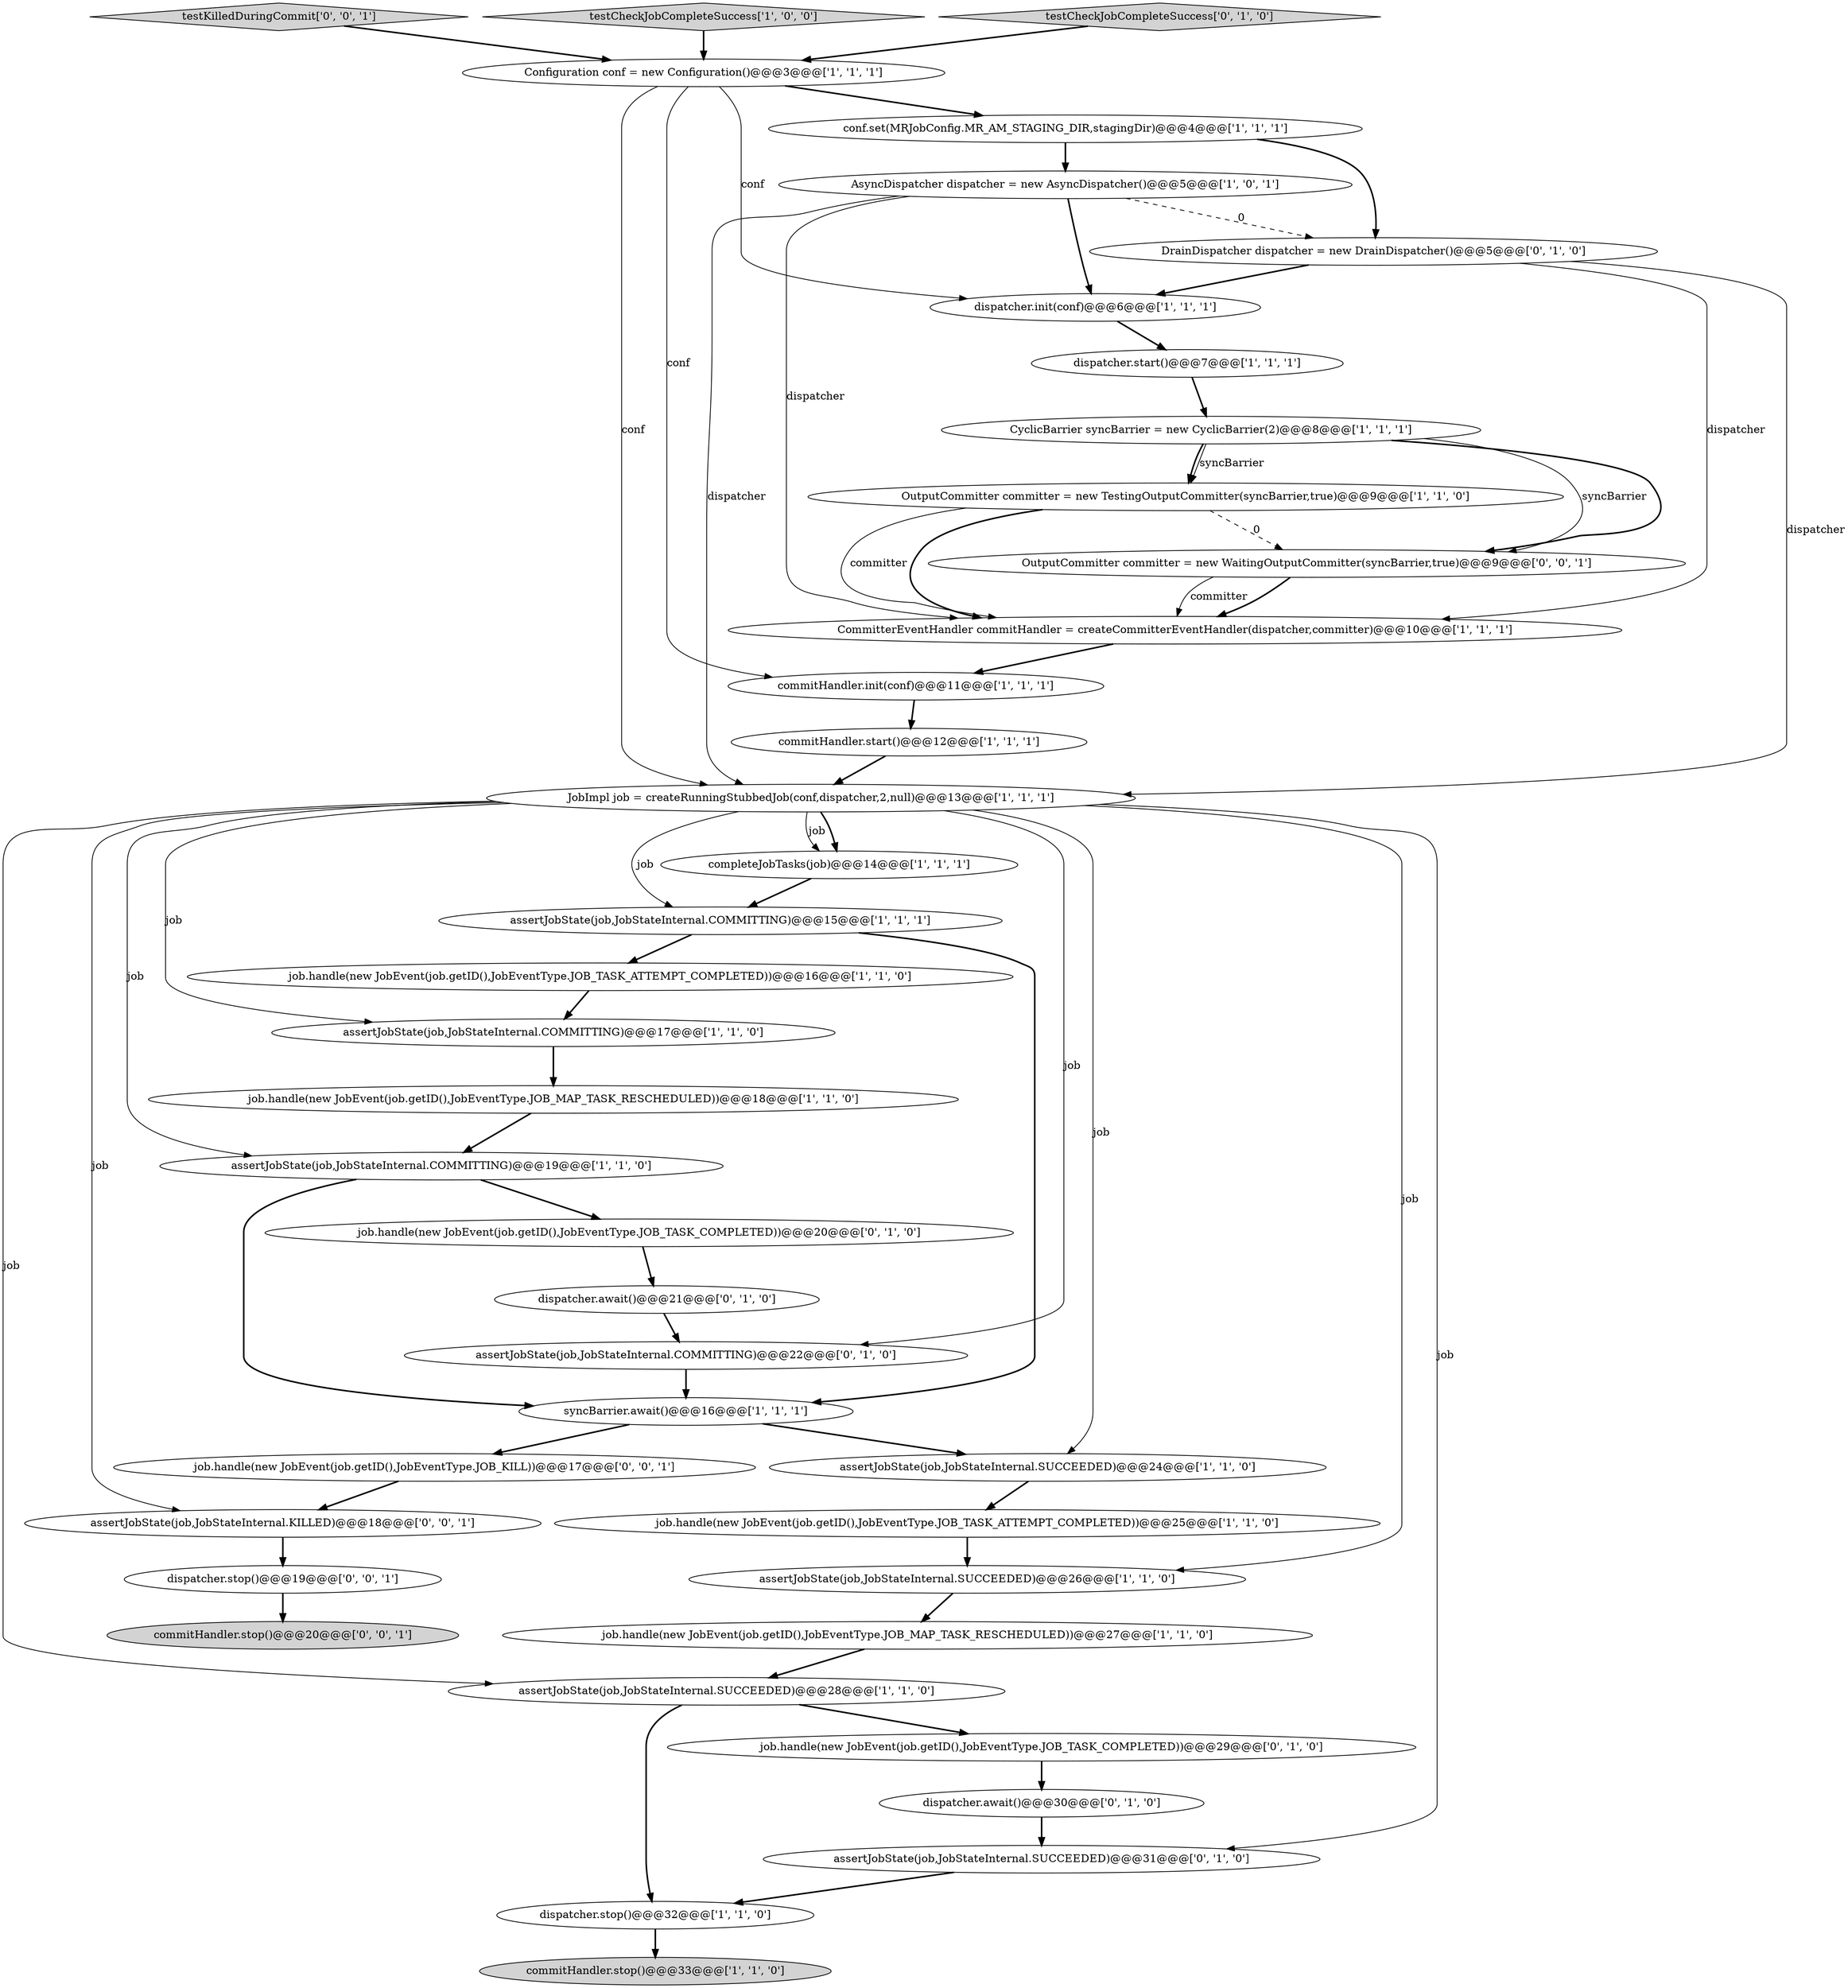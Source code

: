digraph {
37 [style = filled, label = "dispatcher.stop()@@@19@@@['0', '0', '1']", fillcolor = white, shape = ellipse image = "AAA0AAABBB3BBB"];
14 [style = filled, label = "job.handle(new JobEvent(job.getID(),JobEventType.JOB_TASK_ATTEMPT_COMPLETED))@@@25@@@['1', '1', '0']", fillcolor = white, shape = ellipse image = "AAA0AAABBB1BBB"];
11 [style = filled, label = "JobImpl job = createRunningStubbedJob(conf,dispatcher,2,null)@@@13@@@['1', '1', '1']", fillcolor = white, shape = ellipse image = "AAA0AAABBB1BBB"];
20 [style = filled, label = "assertJobState(job,JobStateInternal.SUCCEEDED)@@@24@@@['1', '1', '0']", fillcolor = white, shape = ellipse image = "AAA0AAABBB1BBB"];
12 [style = filled, label = "assertJobState(job,JobStateInternal.SUCCEEDED)@@@26@@@['1', '1', '0']", fillcolor = white, shape = ellipse image = "AAA0AAABBB1BBB"];
24 [style = filled, label = "syncBarrier.await()@@@16@@@['1', '1', '1']", fillcolor = white, shape = ellipse image = "AAA0AAABBB1BBB"];
17 [style = filled, label = "assertJobState(job,JobStateInternal.COMMITTING)@@@17@@@['1', '1', '0']", fillcolor = white, shape = ellipse image = "AAA0AAABBB1BBB"];
6 [style = filled, label = "CommitterEventHandler commitHandler = createCommitterEventHandler(dispatcher,committer)@@@10@@@['1', '1', '1']", fillcolor = white, shape = ellipse image = "AAA0AAABBB1BBB"];
2 [style = filled, label = "job.handle(new JobEvent(job.getID(),JobEventType.JOB_TASK_ATTEMPT_COMPLETED))@@@16@@@['1', '1', '0']", fillcolor = white, shape = ellipse image = "AAA0AAABBB1BBB"];
39 [style = filled, label = "OutputCommitter committer = new WaitingOutputCommitter(syncBarrier,true)@@@9@@@['0', '0', '1']", fillcolor = white, shape = ellipse image = "AAA0AAABBB3BBB"];
16 [style = filled, label = "Configuration conf = new Configuration()@@@3@@@['1', '1', '1']", fillcolor = white, shape = ellipse image = "AAA0AAABBB1BBB"];
34 [style = filled, label = "commitHandler.stop()@@@20@@@['0', '0', '1']", fillcolor = lightgray, shape = ellipse image = "AAA0AAABBB3BBB"];
36 [style = filled, label = "job.handle(new JobEvent(job.getID(),JobEventType.JOB_KILL))@@@17@@@['0', '0', '1']", fillcolor = white, shape = ellipse image = "AAA0AAABBB3BBB"];
0 [style = filled, label = "AsyncDispatcher dispatcher = new AsyncDispatcher()@@@5@@@['1', '0', '1']", fillcolor = white, shape = ellipse image = "AAA0AAABBB1BBB"];
3 [style = filled, label = "job.handle(new JobEvent(job.getID(),JobEventType.JOB_MAP_TASK_RESCHEDULED))@@@27@@@['1', '1', '0']", fillcolor = white, shape = ellipse image = "AAA0AAABBB1BBB"];
10 [style = filled, label = "CyclicBarrier syncBarrier = new CyclicBarrier(2)@@@8@@@['1', '1', '1']", fillcolor = white, shape = ellipse image = "AAA0AAABBB1BBB"];
5 [style = filled, label = "assertJobState(job,JobStateInternal.SUCCEEDED)@@@28@@@['1', '1', '0']", fillcolor = white, shape = ellipse image = "AAA0AAABBB1BBB"];
38 [style = filled, label = "testKilledDuringCommit['0', '0', '1']", fillcolor = lightgray, shape = diamond image = "AAA0AAABBB3BBB"];
28 [style = filled, label = "DrainDispatcher dispatcher = new DrainDispatcher()@@@5@@@['0', '1', '0']", fillcolor = white, shape = ellipse image = "AAA1AAABBB2BBB"];
19 [style = filled, label = "dispatcher.stop()@@@32@@@['1', '1', '0']", fillcolor = white, shape = ellipse image = "AAA0AAABBB1BBB"];
31 [style = filled, label = "assertJobState(job,JobStateInternal.SUCCEEDED)@@@31@@@['0', '1', '0']", fillcolor = white, shape = ellipse image = "AAA1AAABBB2BBB"];
29 [style = filled, label = "job.handle(new JobEvent(job.getID(),JobEventType.JOB_TASK_COMPLETED))@@@20@@@['0', '1', '0']", fillcolor = white, shape = ellipse image = "AAA1AAABBB2BBB"];
25 [style = filled, label = "conf.set(MRJobConfig.MR_AM_STAGING_DIR,stagingDir)@@@4@@@['1', '1', '1']", fillcolor = white, shape = ellipse image = "AAA0AAABBB1BBB"];
15 [style = filled, label = "job.handle(new JobEvent(job.getID(),JobEventType.JOB_MAP_TASK_RESCHEDULED))@@@18@@@['1', '1', '0']", fillcolor = white, shape = ellipse image = "AAA0AAABBB1BBB"];
27 [style = filled, label = "dispatcher.await()@@@21@@@['0', '1', '0']", fillcolor = white, shape = ellipse image = "AAA1AAABBB2BBB"];
26 [style = filled, label = "dispatcher.await()@@@30@@@['0', '1', '0']", fillcolor = white, shape = ellipse image = "AAA1AAABBB2BBB"];
30 [style = filled, label = "assertJobState(job,JobStateInternal.COMMITTING)@@@22@@@['0', '1', '0']", fillcolor = white, shape = ellipse image = "AAA1AAABBB2BBB"];
35 [style = filled, label = "assertJobState(job,JobStateInternal.KILLED)@@@18@@@['0', '0', '1']", fillcolor = white, shape = ellipse image = "AAA0AAABBB3BBB"];
33 [style = filled, label = "job.handle(new JobEvent(job.getID(),JobEventType.JOB_TASK_COMPLETED))@@@29@@@['0', '1', '0']", fillcolor = white, shape = ellipse image = "AAA1AAABBB2BBB"];
23 [style = filled, label = "commitHandler.start()@@@12@@@['1', '1', '1']", fillcolor = white, shape = ellipse image = "AAA0AAABBB1BBB"];
9 [style = filled, label = "testCheckJobCompleteSuccess['1', '0', '0']", fillcolor = lightgray, shape = diamond image = "AAA0AAABBB1BBB"];
7 [style = filled, label = "assertJobState(job,JobStateInternal.COMMITTING)@@@15@@@['1', '1', '1']", fillcolor = white, shape = ellipse image = "AAA0AAABBB1BBB"];
32 [style = filled, label = "testCheckJobCompleteSuccess['0', '1', '0']", fillcolor = lightgray, shape = diamond image = "AAA0AAABBB2BBB"];
1 [style = filled, label = "completeJobTasks(job)@@@14@@@['1', '1', '1']", fillcolor = white, shape = ellipse image = "AAA0AAABBB1BBB"];
13 [style = filled, label = "dispatcher.start()@@@7@@@['1', '1', '1']", fillcolor = white, shape = ellipse image = "AAA0AAABBB1BBB"];
4 [style = filled, label = "OutputCommitter committer = new TestingOutputCommitter(syncBarrier,true)@@@9@@@['1', '1', '0']", fillcolor = white, shape = ellipse image = "AAA0AAABBB1BBB"];
8 [style = filled, label = "commitHandler.init(conf)@@@11@@@['1', '1', '1']", fillcolor = white, shape = ellipse image = "AAA0AAABBB1BBB"];
18 [style = filled, label = "commitHandler.stop()@@@33@@@['1', '1', '0']", fillcolor = lightgray, shape = ellipse image = "AAA0AAABBB1BBB"];
21 [style = filled, label = "assertJobState(job,JobStateInternal.COMMITTING)@@@19@@@['1', '1', '0']", fillcolor = white, shape = ellipse image = "AAA0AAABBB1BBB"];
22 [style = filled, label = "dispatcher.init(conf)@@@6@@@['1', '1', '1']", fillcolor = white, shape = ellipse image = "AAA0AAABBB1BBB"];
10->39 [style = solid, label="syncBarrier"];
4->6 [style = bold, label=""];
5->19 [style = bold, label=""];
11->12 [style = solid, label="job"];
29->27 [style = bold, label=""];
7->24 [style = bold, label=""];
0->28 [style = dashed, label="0"];
39->6 [style = bold, label=""];
10->39 [style = bold, label=""];
16->25 [style = bold, label=""];
0->22 [style = bold, label=""];
24->20 [style = bold, label=""];
24->36 [style = bold, label=""];
4->39 [style = dashed, label="0"];
9->16 [style = bold, label=""];
16->22 [style = solid, label="conf"];
26->31 [style = bold, label=""];
16->8 [style = solid, label="conf"];
8->23 [style = bold, label=""];
14->12 [style = bold, label=""];
11->1 [style = bold, label=""];
15->21 [style = bold, label=""];
23->11 [style = bold, label=""];
11->30 [style = solid, label="job"];
21->24 [style = bold, label=""];
6->8 [style = bold, label=""];
21->29 [style = bold, label=""];
3->5 [style = bold, label=""];
0->6 [style = solid, label="dispatcher"];
11->7 [style = solid, label="job"];
2->17 [style = bold, label=""];
11->17 [style = solid, label="job"];
11->5 [style = solid, label="job"];
28->6 [style = solid, label="dispatcher"];
0->11 [style = solid, label="dispatcher"];
28->22 [style = bold, label=""];
39->6 [style = solid, label="committer"];
37->34 [style = bold, label=""];
25->28 [style = bold, label=""];
38->16 [style = bold, label=""];
4->6 [style = solid, label="committer"];
11->35 [style = solid, label="job"];
17->15 [style = bold, label=""];
10->4 [style = bold, label=""];
12->3 [style = bold, label=""];
35->37 [style = bold, label=""];
10->4 [style = solid, label="syncBarrier"];
27->30 [style = bold, label=""];
28->11 [style = solid, label="dispatcher"];
11->31 [style = solid, label="job"];
11->1 [style = solid, label="job"];
32->16 [style = bold, label=""];
5->33 [style = bold, label=""];
25->0 [style = bold, label=""];
1->7 [style = bold, label=""];
11->21 [style = solid, label="job"];
13->10 [style = bold, label=""];
20->14 [style = bold, label=""];
19->18 [style = bold, label=""];
16->11 [style = solid, label="conf"];
30->24 [style = bold, label=""];
31->19 [style = bold, label=""];
36->35 [style = bold, label=""];
22->13 [style = bold, label=""];
11->20 [style = solid, label="job"];
33->26 [style = bold, label=""];
7->2 [style = bold, label=""];
}
